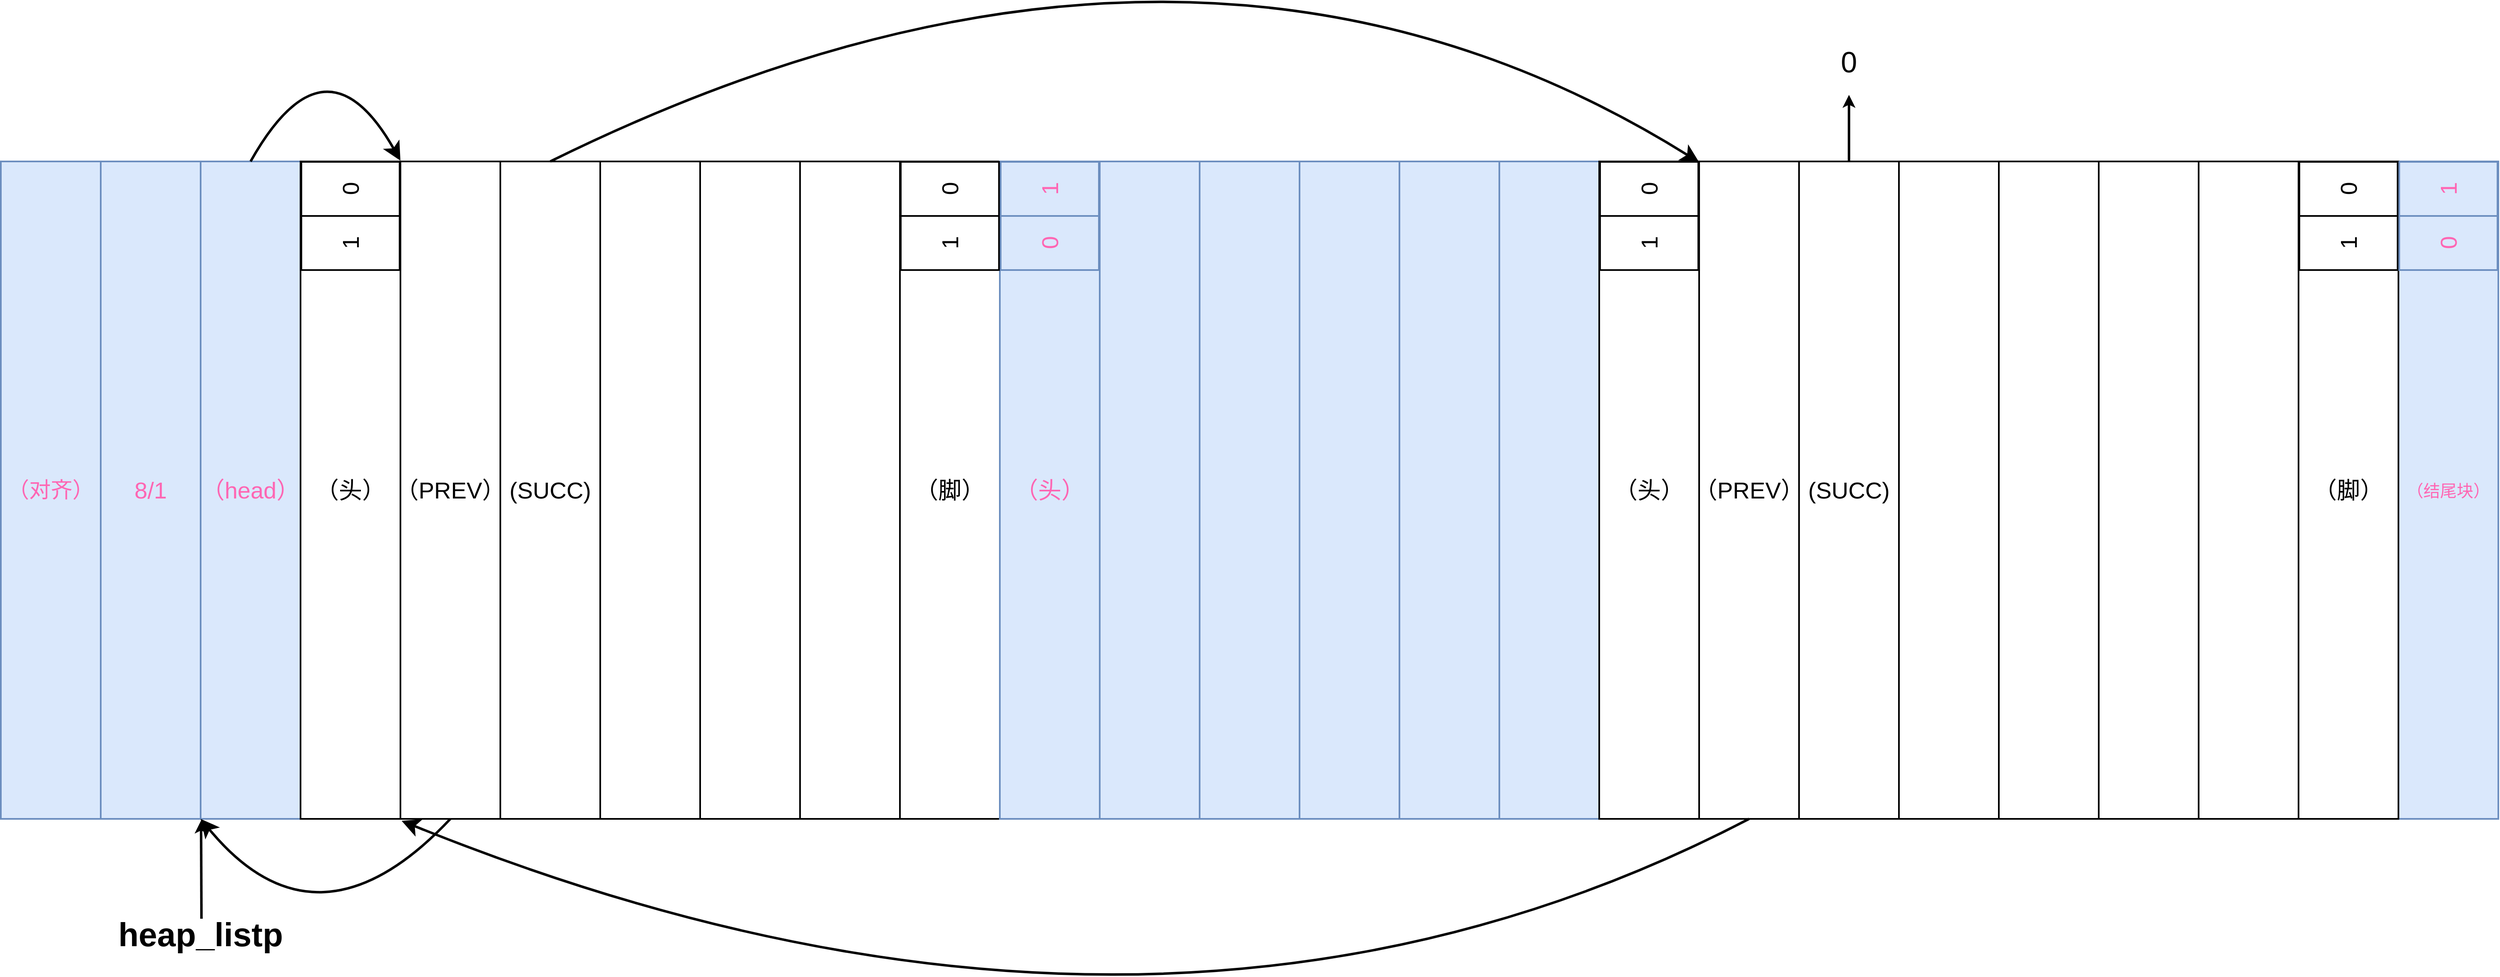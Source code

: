 <mxfile version="10.6.5" type="device"><diagram id="vMN_UfLDk9K70FVZ0LDa" name="第 1 页"><mxGraphModel dx="1434" dy="1283" grid="1" gridSize="10" guides="1" tooltips="1" connect="1" arrows="1" fold="1" page="1" pageScale="1" pageWidth="4681" pageHeight="3300" math="0" shadow="0"><root><mxCell id="0"/><mxCell id="1" parent="0"/><mxCell id="iuxBmrKf1xEIYgqrh99Y-1" value="&lt;font style=&quot;font-size: 26px&quot; color=&quot;#ff66b3&quot;&gt;（对齐）&lt;/font&gt;" style="rounded=0;whiteSpace=wrap;html=1;fillColor=#dae8fc;strokeColor=#6c8ebf;strokeWidth=2;" parent="1" vertex="1"><mxGeometry x="960" y="1140" width="120" height="790" as="geometry"/></mxCell><mxCell id="iuxBmrKf1xEIYgqrh99Y-6" value="&lt;font color=&quot;#ff66b3&quot; style=&quot;font-size: 28px&quot;&gt;8/1&lt;/font&gt;" style="rounded=0;whiteSpace=wrap;html=1;fillColor=#dae8fc;strokeColor=#6c8ebf;strokeWidth=2;" parent="1" vertex="1"><mxGeometry x="1080" y="1140" width="120" height="790" as="geometry"/></mxCell><mxCell id="iuxBmrKf1xEIYgqrh99Y-7" value="&lt;font style=&quot;font-size: 28px&quot; color=&quot;#ff66b3&quot;&gt;&lt;font style=&quot;font-size: 28px&quot;&gt;（head&lt;/font&gt;）&lt;/font&gt;" style="rounded=0;whiteSpace=wrap;html=1;fillColor=#dae8fc;strokeColor=#6c8ebf;strokeWidth=2;" parent="1" vertex="1"><mxGeometry x="1200" y="1140" width="120" height="790" as="geometry"/></mxCell><mxCell id="iuxBmrKf1xEIYgqrh99Y-8" value="&lt;font style=&quot;font-size: 28px&quot;&gt;（头）&lt;/font&gt;" style="rounded=0;whiteSpace=wrap;html=1;fontColor=#000000;strokeWidth=2;" parent="1" vertex="1"><mxGeometry x="1320" y="1140" width="120" height="790" as="geometry"/></mxCell><mxCell id="iuxBmrKf1xEIYgqrh99Y-9" value="&lt;font style=&quot;font-size: 28px&quot;&gt;（PREV）&lt;/font&gt;" style="rounded=0;whiteSpace=wrap;html=1;strokeWidth=2;" parent="1" vertex="1"><mxGeometry x="1440" y="1140" width="120" height="790" as="geometry"/></mxCell><mxCell id="iuxBmrKf1xEIYgqrh99Y-10" value="&lt;font style=&quot;font-size: 28px&quot;&gt;(SUCC)&lt;/font&gt;" style="rounded=0;whiteSpace=wrap;html=1;strokeWidth=2;" parent="1" vertex="1"><mxGeometry x="1560" y="1140" width="120" height="790" as="geometry"/></mxCell><mxCell id="iuxBmrKf1xEIYgqrh99Y-11" value="" style="rounded=0;whiteSpace=wrap;html=1;strokeWidth=2;" parent="1" vertex="1"><mxGeometry x="1680" y="1140" width="120" height="790" as="geometry"/></mxCell><mxCell id="iuxBmrKf1xEIYgqrh99Y-12" value="" style="rounded=0;whiteSpace=wrap;html=1;strokeWidth=2;" parent="1" vertex="1"><mxGeometry x="1800" y="1140" width="120" height="790" as="geometry"/></mxCell><mxCell id="iuxBmrKf1xEIYgqrh99Y-13" value="" style="rounded=0;whiteSpace=wrap;html=1;strokeWidth=2;" parent="1" vertex="1"><mxGeometry x="1920" y="1140" width="120" height="790" as="geometry"/></mxCell><mxCell id="iuxBmrKf1xEIYgqrh99Y-14" value="&lt;font style=&quot;font-size: 28px&quot;&gt;（脚）&lt;/font&gt;" style="rounded=0;whiteSpace=wrap;html=1;fontColor=#000000;strokeWidth=2;" parent="1" vertex="1"><mxGeometry x="2040" y="1140" width="120" height="790" as="geometry"/></mxCell><mxCell id="iuxBmrKf1xEIYgqrh99Y-15" value="&lt;font color=&quot;#ff66b3&quot; style=&quot;font-size: 28px&quot;&gt;（头）&lt;/font&gt;" style="rounded=0;whiteSpace=wrap;html=1;fillColor=#dae8fc;strokeColor=#6c8ebf;strokeWidth=2;" parent="1" vertex="1"><mxGeometry x="2160" y="1140" width="120" height="790" as="geometry"/></mxCell><mxCell id="iuxBmrKf1xEIYgqrh99Y-16" value="" style="rounded=0;whiteSpace=wrap;html=1;fillColor=#dae8fc;strokeColor=#6c8ebf;strokeWidth=2;" parent="1" vertex="1"><mxGeometry x="2280" y="1140" width="120" height="790" as="geometry"/></mxCell><mxCell id="iuxBmrKf1xEIYgqrh99Y-17" value="" style="rounded=0;whiteSpace=wrap;html=1;fillColor=#dae8fc;strokeColor=#6c8ebf;strokeWidth=2;" parent="1" vertex="1"><mxGeometry x="2400" y="1140" width="120" height="790" as="geometry"/></mxCell><mxCell id="iuxBmrKf1xEIYgqrh99Y-18" value="" style="rounded=0;whiteSpace=wrap;html=1;fillColor=#dae8fc;strokeColor=#6c8ebf;strokeWidth=2;" parent="1" vertex="1"><mxGeometry x="2520" y="1140" width="120" height="790" as="geometry"/></mxCell><mxCell id="iuxBmrKf1xEIYgqrh99Y-19" value="" style="rounded=0;whiteSpace=wrap;html=1;fillColor=#dae8fc;strokeColor=#6c8ebf;strokeWidth=2;" parent="1" vertex="1"><mxGeometry x="2640" y="1140" width="120" height="790" as="geometry"/></mxCell><mxCell id="iuxBmrKf1xEIYgqrh99Y-20" value="" style="rounded=0;whiteSpace=wrap;html=1;fillColor=#dae8fc;strokeColor=#6c8ebf;strokeWidth=2;" parent="1" vertex="1"><mxGeometry x="2760" y="1140" width="120" height="790" as="geometry"/></mxCell><mxCell id="iuxBmrKf1xEIYgqrh99Y-24" value="" style="rounded=0;whiteSpace=wrap;html=1;strokeWidth=2;" parent="1" vertex="1"><mxGeometry x="3240" y="1140" width="120" height="790" as="geometry"/></mxCell><mxCell id="iuxBmrKf1xEIYgqrh99Y-25" value="" style="rounded=0;whiteSpace=wrap;html=1;strokeWidth=2;" parent="1" vertex="1"><mxGeometry x="3360" y="1140" width="120" height="790" as="geometry"/></mxCell><mxCell id="iuxBmrKf1xEIYgqrh99Y-26" value="" style="rounded=0;whiteSpace=wrap;html=1;strokeWidth=2;" parent="1" vertex="1"><mxGeometry x="3480" y="1140" width="120" height="790" as="geometry"/></mxCell><mxCell id="iuxBmrKf1xEIYgqrh99Y-27" value="" style="rounded=0;whiteSpace=wrap;html=1;strokeWidth=2;" parent="1" vertex="1"><mxGeometry x="3600" y="1140" width="120" height="790" as="geometry"/></mxCell><mxCell id="iuxBmrKf1xEIYgqrh99Y-29" value="&lt;font color=&quot;#ff66b3&quot; style=&quot;font-size: 20px&quot;&gt;（结尾块）&lt;/font&gt;" style="rounded=0;whiteSpace=wrap;html=1;fillColor=#dae8fc;strokeColor=#6c8ebf;strokeWidth=2;" parent="1" vertex="1"><mxGeometry x="3840" y="1140" width="120" height="790" as="geometry"/></mxCell><mxCell id="iuxBmrKf1xEIYgqrh99Y-31" value="&lt;font style=&quot;font-size: 40px;&quot;&gt;heap_listp&lt;/font&gt;" style="text;html=1;strokeColor=none;fillColor=none;align=center;verticalAlign=middle;whiteSpace=wrap;rounded=0;fontSize=40;fontStyle=1" parent="1" vertex="1"><mxGeometry x="1110" y="2046" width="180" height="43" as="geometry"/></mxCell><mxCell id="iuxBmrKf1xEIYgqrh99Y-32" value="" style="endArrow=classic;html=1;entryX=0.025;entryY=1.001;entryDx=0;entryDy=0;entryPerimeter=0;strokeWidth=3;" parent="1" edge="1"><mxGeometry width="50" height="50" relative="1" as="geometry"><mxPoint x="1201" y="2050" as="sourcePoint"/><mxPoint x="1200.5" y="1932" as="targetPoint"/></mxGeometry></mxCell><mxCell id="iuxBmrKf1xEIYgqrh99Y-39" value="&lt;font style=&quot;font-size: 28px&quot; color=&quot;#ff66b3&quot;&gt;1&lt;/font&gt;" style="rounded=0;whiteSpace=wrap;html=1;rotation=-90;fillColor=#dae8fc;strokeColor=#6c8ebf;strokeWidth=2;" parent="1" vertex="1"><mxGeometry x="2187.5" y="1114" width="65" height="118" as="geometry"/></mxCell><mxCell id="iuxBmrKf1xEIYgqrh99Y-40" value="&lt;font style=&quot;font-size: 28px&quot; color=&quot;#ff66b3&quot;&gt;0&lt;/font&gt;" style="rounded=0;whiteSpace=wrap;html=1;rotation=-90;fillColor=#dae8fc;strokeColor=#6c8ebf;strokeWidth=2;" parent="1" vertex="1"><mxGeometry x="2187.5" y="1179" width="65" height="118" as="geometry"/></mxCell><mxCell id="iuxBmrKf1xEIYgqrh99Y-42" value="&lt;font style=&quot;font-size: 28px&quot;&gt;0&lt;br&gt;&lt;/font&gt;" style="rounded=0;whiteSpace=wrap;html=1;rotation=-90;fontColor=#000000;strokeWidth=2;" parent="1" vertex="1"><mxGeometry x="1347.5" y="1114" width="65" height="118" as="geometry"/></mxCell><mxCell id="iuxBmrKf1xEIYgqrh99Y-43" value="&lt;font style=&quot;font-size: 28px&quot;&gt;1&lt;/font&gt;" style="rounded=0;whiteSpace=wrap;html=1;rotation=-90;fontColor=#000000;strokeWidth=2;" parent="1" vertex="1"><mxGeometry x="1347.5" y="1179" width="65" height="118" as="geometry"/></mxCell><mxCell id="iuxBmrKf1xEIYgqrh99Y-44" value="&lt;font style=&quot;font-size: 28px&quot;&gt;0&lt;/font&gt;" style="rounded=0;whiteSpace=wrap;html=1;rotation=-90;fontColor=#000000;strokeWidth=2;" parent="1" vertex="1"><mxGeometry x="2067.5" y="1114" width="65" height="118" as="geometry"/></mxCell><mxCell id="iuxBmrKf1xEIYgqrh99Y-45" value="&lt;font style=&quot;font-size: 28px&quot;&gt;1&lt;/font&gt;" style="rounded=0;whiteSpace=wrap;html=1;rotation=-90;fontColor=#000000;strokeWidth=2;" parent="1" vertex="1"><mxGeometry x="2067.5" y="1179" width="65" height="118" as="geometry"/></mxCell><mxCell id="iuxBmrKf1xEIYgqrh99Y-46" value="&lt;font style=&quot;font-size: 28px&quot;&gt;（头）&lt;/font&gt;" style="rounded=0;whiteSpace=wrap;html=1;fontColor=#000000;strokeWidth=2;" parent="1" vertex="1"><mxGeometry x="2880" y="1140" width="120" height="790" as="geometry"/></mxCell><mxCell id="iuxBmrKf1xEIYgqrh99Y-47" value="&lt;font style=&quot;font-size: 28px&quot;&gt;0&lt;/font&gt;" style="rounded=0;whiteSpace=wrap;html=1;rotation=-90;fontColor=#000000;strokeWidth=2;" parent="1" vertex="1"><mxGeometry x="2907.5" y="1114" width="65" height="118" as="geometry"/></mxCell><mxCell id="iuxBmrKf1xEIYgqrh99Y-48" value="&lt;font style=&quot;font-size: 28px&quot;&gt;1&lt;/font&gt;" style="rounded=0;whiteSpace=wrap;html=1;rotation=-90;fontColor=#000000;strokeWidth=2;" parent="1" vertex="1"><mxGeometry x="2907.5" y="1179" width="65" height="118" as="geometry"/></mxCell><mxCell id="iuxBmrKf1xEIYgqrh99Y-49" value="&lt;font style=&quot;font-size: 28px&quot;&gt;（PREV）&lt;/font&gt;" style="rounded=0;whiteSpace=wrap;html=1;strokeWidth=2;" parent="1" vertex="1"><mxGeometry x="3000" y="1140" width="120" height="790" as="geometry"/></mxCell><mxCell id="iuxBmrKf1xEIYgqrh99Y-50" value="&lt;font style=&quot;font-size: 28px&quot;&gt;(SUCC)&lt;/font&gt;" style="rounded=0;whiteSpace=wrap;html=1;strokeWidth=2;" parent="1" vertex="1"><mxGeometry x="3120" y="1140" width="120" height="790" as="geometry"/></mxCell><mxCell id="iuxBmrKf1xEIYgqrh99Y-51" value="&lt;font style=&quot;font-size: 28px&quot;&gt;（脚）&lt;/font&gt;" style="rounded=0;whiteSpace=wrap;html=1;fontColor=#000000;strokeWidth=2;" parent="1" vertex="1"><mxGeometry x="3720" y="1140" width="120" height="790" as="geometry"/></mxCell><mxCell id="iuxBmrKf1xEIYgqrh99Y-52" value="&lt;font style=&quot;font-size: 28px&quot;&gt;0&lt;br&gt;&lt;/font&gt;" style="rounded=0;whiteSpace=wrap;html=1;rotation=-90;fontColor=#000000;strokeWidth=2;" parent="1" vertex="1"><mxGeometry x="3747.5" y="1114" width="65" height="118" as="geometry"/></mxCell><mxCell id="iuxBmrKf1xEIYgqrh99Y-53" value="&lt;font style=&quot;font-size: 28px&quot;&gt;1&lt;/font&gt;" style="rounded=0;whiteSpace=wrap;html=1;rotation=-90;fontColor=#000000;strokeWidth=2;" parent="1" vertex="1"><mxGeometry x="3747.5" y="1179" width="65" height="118" as="geometry"/></mxCell><mxCell id="iuxBmrKf1xEIYgqrh99Y-56" value="&lt;font style=&quot;font-size: 28px&quot; color=&quot;#ff66b3&quot;&gt;1&lt;/font&gt;" style="rounded=0;whiteSpace=wrap;html=1;rotation=-90;fillColor=#dae8fc;strokeColor=#6c8ebf;strokeWidth=2;" parent="1" vertex="1"><mxGeometry x="3867.5" y="1114" width="65" height="118" as="geometry"/></mxCell><mxCell id="iuxBmrKf1xEIYgqrh99Y-57" value="&lt;font style=&quot;font-size: 28px&quot; color=&quot;#ff66b3&quot;&gt;0&lt;/font&gt;" style="rounded=0;whiteSpace=wrap;html=1;rotation=-90;fillColor=#dae8fc;strokeColor=#6c8ebf;strokeWidth=2;" parent="1" vertex="1"><mxGeometry x="3867.5" y="1179" width="65" height="118" as="geometry"/></mxCell><mxCell id="iuxBmrKf1xEIYgqrh99Y-61" value="" style="endArrow=classic;html=1;fontColor=#000000;curved=1;endSize=13;strokeWidth=3;exitX=0.5;exitY=0;exitDx=0;exitDy=0;" parent="1" source="iuxBmrKf1xEIYgqrh99Y-7" edge="1"><mxGeometry width="50" height="50" relative="1" as="geometry"><mxPoint x="1260" y="1130" as="sourcePoint"/><mxPoint x="1440" y="1139" as="targetPoint"/><Array as="points"><mxPoint x="1350" y="980"/></Array></mxGeometry></mxCell><mxCell id="iuxBmrKf1xEIYgqrh99Y-62" value="" style="endArrow=classic;html=1;fontColor=#000000;exitX=0.5;exitY=0;exitDx=0;exitDy=0;curved=1;endSize=13;strokeWidth=3;" parent="1" source="iuxBmrKf1xEIYgqrh99Y-10" edge="1"><mxGeometry width="50" height="50" relative="1" as="geometry"><mxPoint x="1600.214" y="1140.071" as="sourcePoint"/><mxPoint x="3000" y="1141" as="targetPoint"/><Array as="points"><mxPoint x="2390" y="760"/></Array></mxGeometry></mxCell><mxCell id="iuxBmrKf1xEIYgqrh99Y-64" value="" style="endArrow=classic;html=1;strokeWidth=3;fontColor=#000000;exitX=0.5;exitY=0;exitDx=0;exitDy=0;" parent="1" source="iuxBmrKf1xEIYgqrh99Y-50" edge="1"><mxGeometry width="50" height="50" relative="1" as="geometry"><mxPoint x="1520" y="2150" as="sourcePoint"/><mxPoint x="3180" y="1060" as="targetPoint"/></mxGeometry></mxCell><mxCell id="iuxBmrKf1xEIYgqrh99Y-65" value="&lt;font style=&quot;font-size: 35px;&quot;&gt;0&lt;/font&gt;" style="text;html=1;strokeColor=none;fillColor=none;align=center;verticalAlign=middle;whiteSpace=wrap;rounded=0;fontColor=#000000;fontSize=35;" parent="1" vertex="1"><mxGeometry x="3160" y="1010" width="40" height="20" as="geometry"/></mxCell><mxCell id="iuxBmrKf1xEIYgqrh99Y-66" value="" style="endArrow=classic;html=1;fontColor=#000000;exitX=0.5;exitY=0;exitDx=0;exitDy=0;curved=1;entryX=0.012;entryY=1.003;entryDx=0;entryDy=0;endSize=13;strokeWidth=3;entryPerimeter=0;" parent="1" target="iuxBmrKf1xEIYgqrh99Y-9" edge="1"><mxGeometry width="50" height="50" relative="1" as="geometry"><mxPoint x="3060" y="1930" as="sourcePoint"/><mxPoint x="1620" y="1930" as="targetPoint"/><Array as="points"><mxPoint x="2350" y="2300"/></Array></mxGeometry></mxCell><mxCell id="iuxBmrKf1xEIYgqrh99Y-67" value="" style="endArrow=classic;html=1;fontColor=#000000;curved=1;endSize=13;strokeWidth=3;" parent="1" edge="1"><mxGeometry width="50" height="50" relative="1" as="geometry"><mxPoint x="1500" y="1930" as="sourcePoint"/><mxPoint x="1200" y="1930" as="targetPoint"/><Array as="points"><mxPoint x="1340" y="2100"/></Array></mxGeometry></mxCell></root></mxGraphModel></diagram></mxfile>